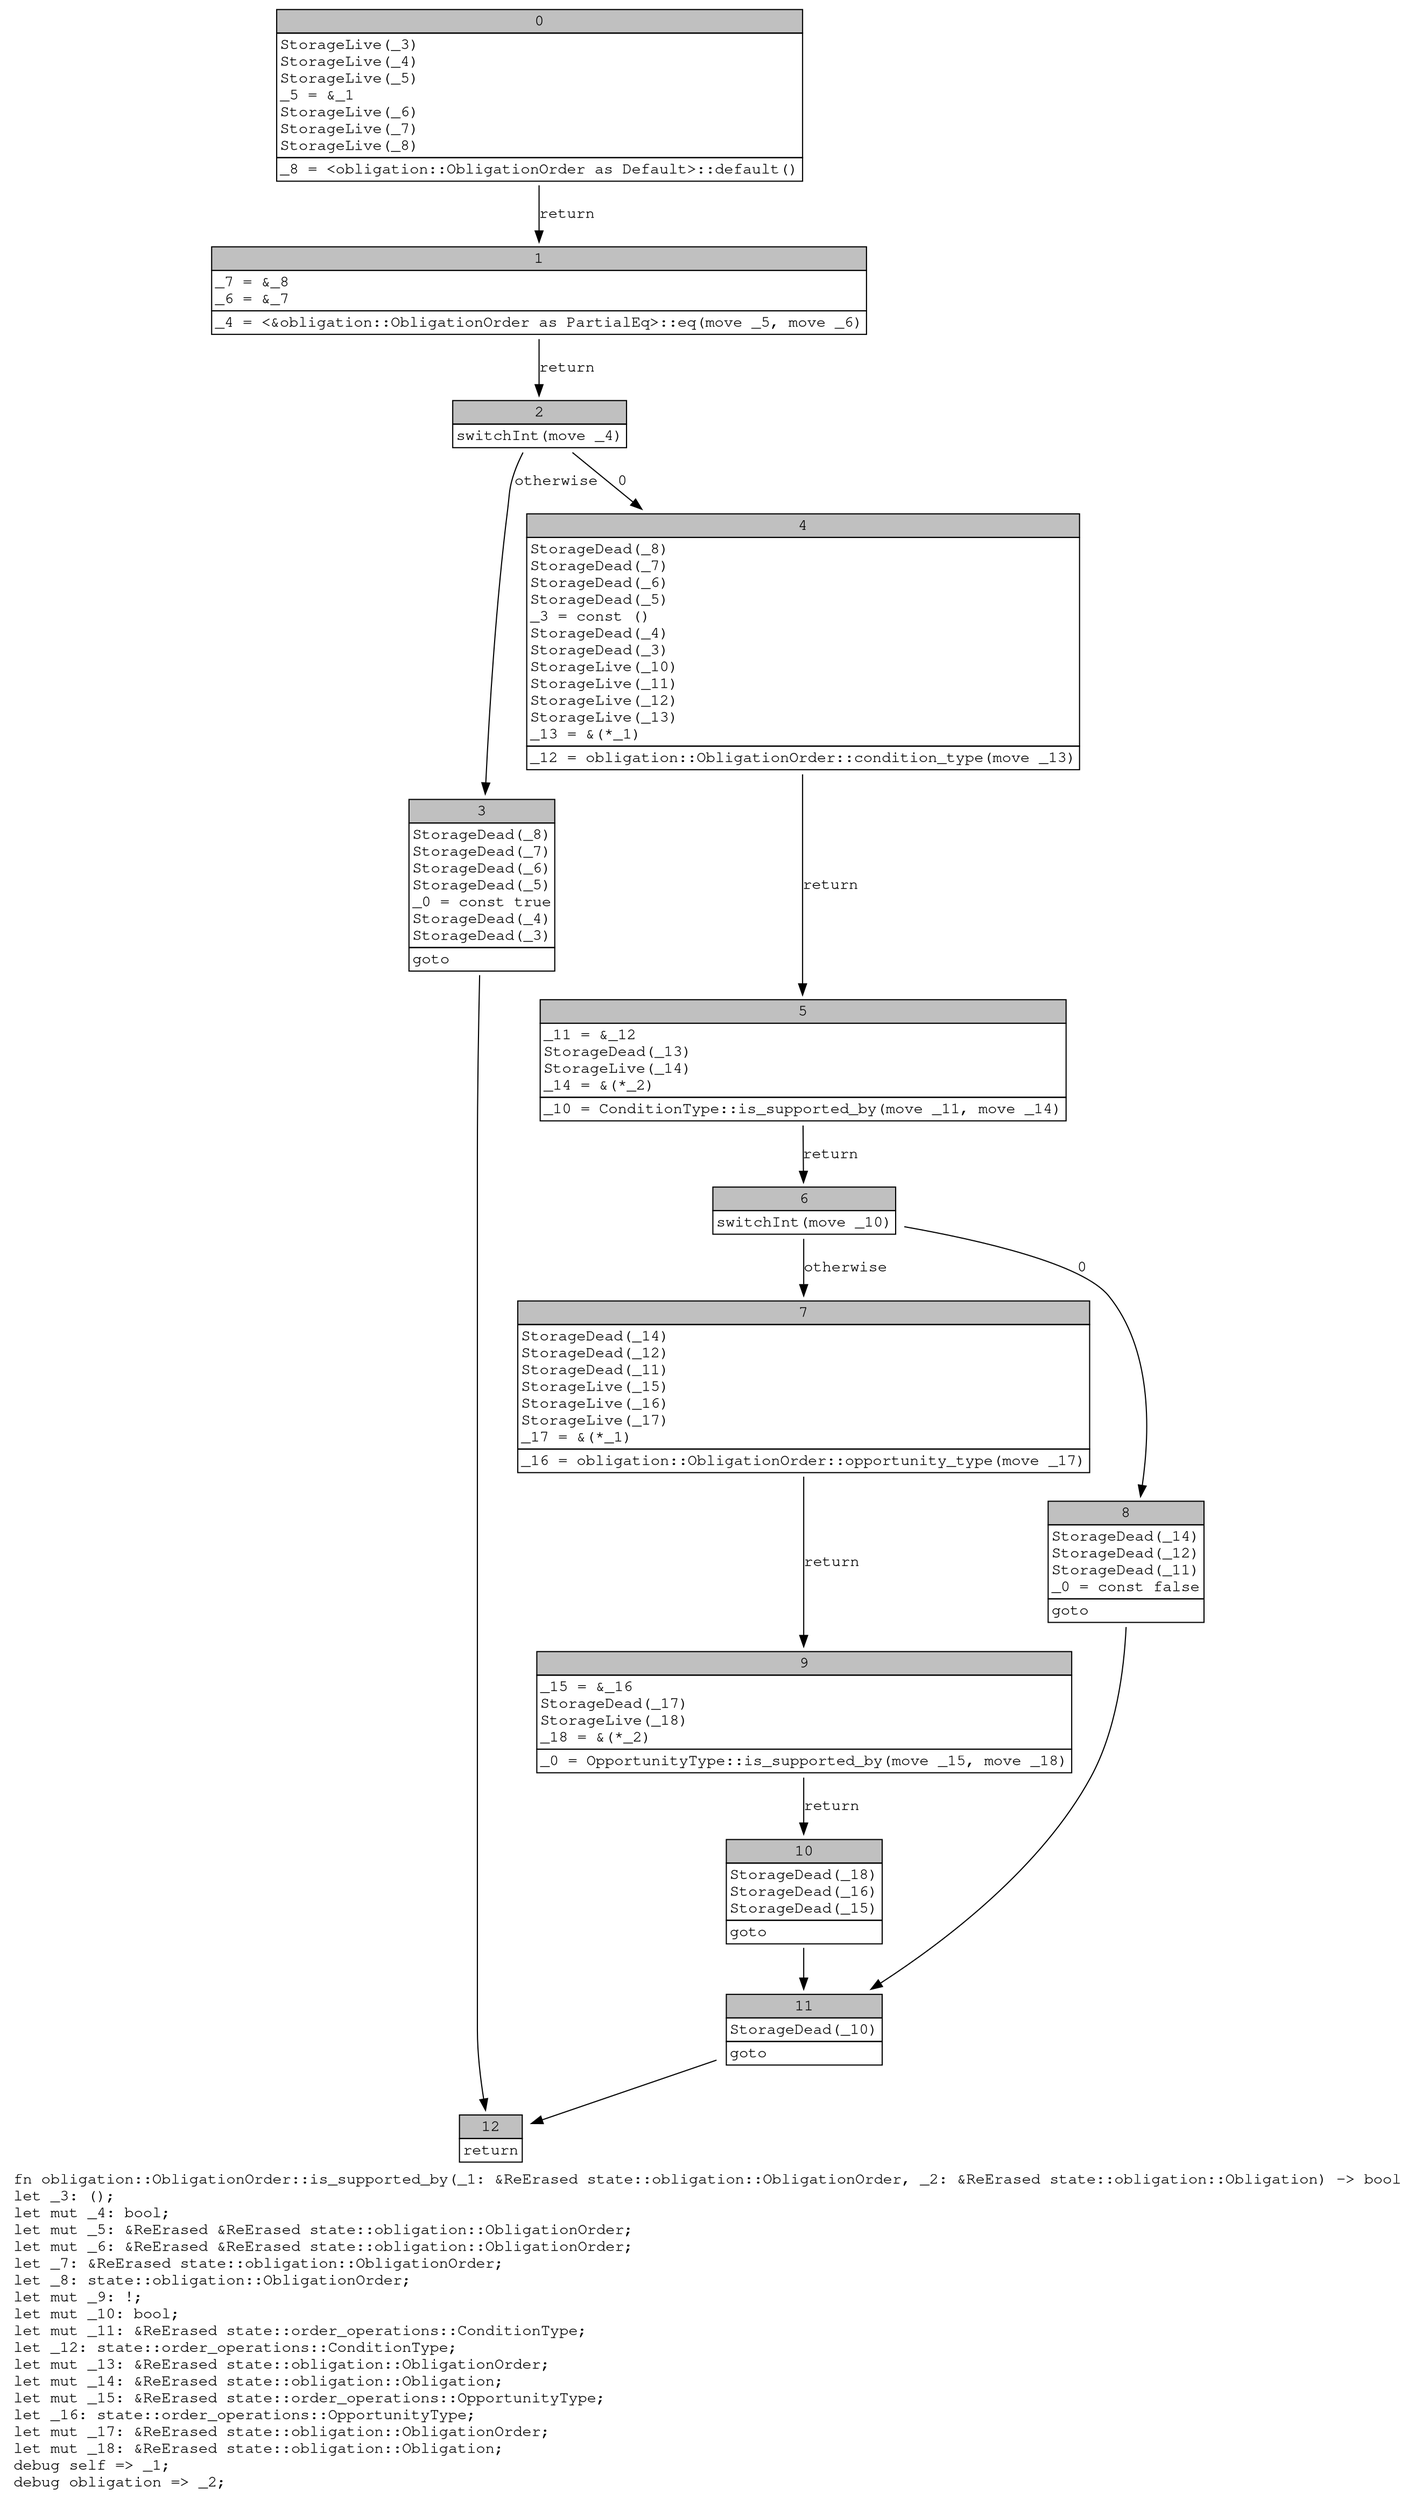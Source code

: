 digraph Mir_0_1747 {
    graph [fontname="Courier, monospace"];
    node [fontname="Courier, monospace"];
    edge [fontname="Courier, monospace"];
    label=<fn obligation::ObligationOrder::is_supported_by(_1: &amp;ReErased state::obligation::ObligationOrder, _2: &amp;ReErased state::obligation::Obligation) -&gt; bool<br align="left"/>let _3: ();<br align="left"/>let mut _4: bool;<br align="left"/>let mut _5: &amp;ReErased &amp;ReErased state::obligation::ObligationOrder;<br align="left"/>let mut _6: &amp;ReErased &amp;ReErased state::obligation::ObligationOrder;<br align="left"/>let _7: &amp;ReErased state::obligation::ObligationOrder;<br align="left"/>let _8: state::obligation::ObligationOrder;<br align="left"/>let mut _9: !;<br align="left"/>let mut _10: bool;<br align="left"/>let mut _11: &amp;ReErased state::order_operations::ConditionType;<br align="left"/>let _12: state::order_operations::ConditionType;<br align="left"/>let mut _13: &amp;ReErased state::obligation::ObligationOrder;<br align="left"/>let mut _14: &amp;ReErased state::obligation::Obligation;<br align="left"/>let mut _15: &amp;ReErased state::order_operations::OpportunityType;<br align="left"/>let _16: state::order_operations::OpportunityType;<br align="left"/>let mut _17: &amp;ReErased state::obligation::ObligationOrder;<br align="left"/>let mut _18: &amp;ReErased state::obligation::Obligation;<br align="left"/>debug self =&gt; _1;<br align="left"/>debug obligation =&gt; _2;<br align="left"/>>;
    bb0__0_1747 [shape="none", label=<<table border="0" cellborder="1" cellspacing="0"><tr><td bgcolor="gray" align="center" colspan="1">0</td></tr><tr><td align="left" balign="left">StorageLive(_3)<br/>StorageLive(_4)<br/>StorageLive(_5)<br/>_5 = &amp;_1<br/>StorageLive(_6)<br/>StorageLive(_7)<br/>StorageLive(_8)<br/></td></tr><tr><td align="left">_8 = &lt;obligation::ObligationOrder as Default&gt;::default()</td></tr></table>>];
    bb1__0_1747 [shape="none", label=<<table border="0" cellborder="1" cellspacing="0"><tr><td bgcolor="gray" align="center" colspan="1">1</td></tr><tr><td align="left" balign="left">_7 = &amp;_8<br/>_6 = &amp;_7<br/></td></tr><tr><td align="left">_4 = &lt;&amp;obligation::ObligationOrder as PartialEq&gt;::eq(move _5, move _6)</td></tr></table>>];
    bb2__0_1747 [shape="none", label=<<table border="0" cellborder="1" cellspacing="0"><tr><td bgcolor="gray" align="center" colspan="1">2</td></tr><tr><td align="left">switchInt(move _4)</td></tr></table>>];
    bb3__0_1747 [shape="none", label=<<table border="0" cellborder="1" cellspacing="0"><tr><td bgcolor="gray" align="center" colspan="1">3</td></tr><tr><td align="left" balign="left">StorageDead(_8)<br/>StorageDead(_7)<br/>StorageDead(_6)<br/>StorageDead(_5)<br/>_0 = const true<br/>StorageDead(_4)<br/>StorageDead(_3)<br/></td></tr><tr><td align="left">goto</td></tr></table>>];
    bb4__0_1747 [shape="none", label=<<table border="0" cellborder="1" cellspacing="0"><tr><td bgcolor="gray" align="center" colspan="1">4</td></tr><tr><td align="left" balign="left">StorageDead(_8)<br/>StorageDead(_7)<br/>StorageDead(_6)<br/>StorageDead(_5)<br/>_3 = const ()<br/>StorageDead(_4)<br/>StorageDead(_3)<br/>StorageLive(_10)<br/>StorageLive(_11)<br/>StorageLive(_12)<br/>StorageLive(_13)<br/>_13 = &amp;(*_1)<br/></td></tr><tr><td align="left">_12 = obligation::ObligationOrder::condition_type(move _13)</td></tr></table>>];
    bb5__0_1747 [shape="none", label=<<table border="0" cellborder="1" cellspacing="0"><tr><td bgcolor="gray" align="center" colspan="1">5</td></tr><tr><td align="left" balign="left">_11 = &amp;_12<br/>StorageDead(_13)<br/>StorageLive(_14)<br/>_14 = &amp;(*_2)<br/></td></tr><tr><td align="left">_10 = ConditionType::is_supported_by(move _11, move _14)</td></tr></table>>];
    bb6__0_1747 [shape="none", label=<<table border="0" cellborder="1" cellspacing="0"><tr><td bgcolor="gray" align="center" colspan="1">6</td></tr><tr><td align="left">switchInt(move _10)</td></tr></table>>];
    bb7__0_1747 [shape="none", label=<<table border="0" cellborder="1" cellspacing="0"><tr><td bgcolor="gray" align="center" colspan="1">7</td></tr><tr><td align="left" balign="left">StorageDead(_14)<br/>StorageDead(_12)<br/>StorageDead(_11)<br/>StorageLive(_15)<br/>StorageLive(_16)<br/>StorageLive(_17)<br/>_17 = &amp;(*_1)<br/></td></tr><tr><td align="left">_16 = obligation::ObligationOrder::opportunity_type(move _17)</td></tr></table>>];
    bb8__0_1747 [shape="none", label=<<table border="0" cellborder="1" cellspacing="0"><tr><td bgcolor="gray" align="center" colspan="1">8</td></tr><tr><td align="left" balign="left">StorageDead(_14)<br/>StorageDead(_12)<br/>StorageDead(_11)<br/>_0 = const false<br/></td></tr><tr><td align="left">goto</td></tr></table>>];
    bb9__0_1747 [shape="none", label=<<table border="0" cellborder="1" cellspacing="0"><tr><td bgcolor="gray" align="center" colspan="1">9</td></tr><tr><td align="left" balign="left">_15 = &amp;_16<br/>StorageDead(_17)<br/>StorageLive(_18)<br/>_18 = &amp;(*_2)<br/></td></tr><tr><td align="left">_0 = OpportunityType::is_supported_by(move _15, move _18)</td></tr></table>>];
    bb10__0_1747 [shape="none", label=<<table border="0" cellborder="1" cellspacing="0"><tr><td bgcolor="gray" align="center" colspan="1">10</td></tr><tr><td align="left" balign="left">StorageDead(_18)<br/>StorageDead(_16)<br/>StorageDead(_15)<br/></td></tr><tr><td align="left">goto</td></tr></table>>];
    bb11__0_1747 [shape="none", label=<<table border="0" cellborder="1" cellspacing="0"><tr><td bgcolor="gray" align="center" colspan="1">11</td></tr><tr><td align="left" balign="left">StorageDead(_10)<br/></td></tr><tr><td align="left">goto</td></tr></table>>];
    bb12__0_1747 [shape="none", label=<<table border="0" cellborder="1" cellspacing="0"><tr><td bgcolor="gray" align="center" colspan="1">12</td></tr><tr><td align="left">return</td></tr></table>>];
    bb0__0_1747 -> bb1__0_1747 [label="return"];
    bb1__0_1747 -> bb2__0_1747 [label="return"];
    bb2__0_1747 -> bb4__0_1747 [label="0"];
    bb2__0_1747 -> bb3__0_1747 [label="otherwise"];
    bb3__0_1747 -> bb12__0_1747 [label=""];
    bb4__0_1747 -> bb5__0_1747 [label="return"];
    bb5__0_1747 -> bb6__0_1747 [label="return"];
    bb6__0_1747 -> bb8__0_1747 [label="0"];
    bb6__0_1747 -> bb7__0_1747 [label="otherwise"];
    bb7__0_1747 -> bb9__0_1747 [label="return"];
    bb8__0_1747 -> bb11__0_1747 [label=""];
    bb9__0_1747 -> bb10__0_1747 [label="return"];
    bb10__0_1747 -> bb11__0_1747 [label=""];
    bb11__0_1747 -> bb12__0_1747 [label=""];
}

